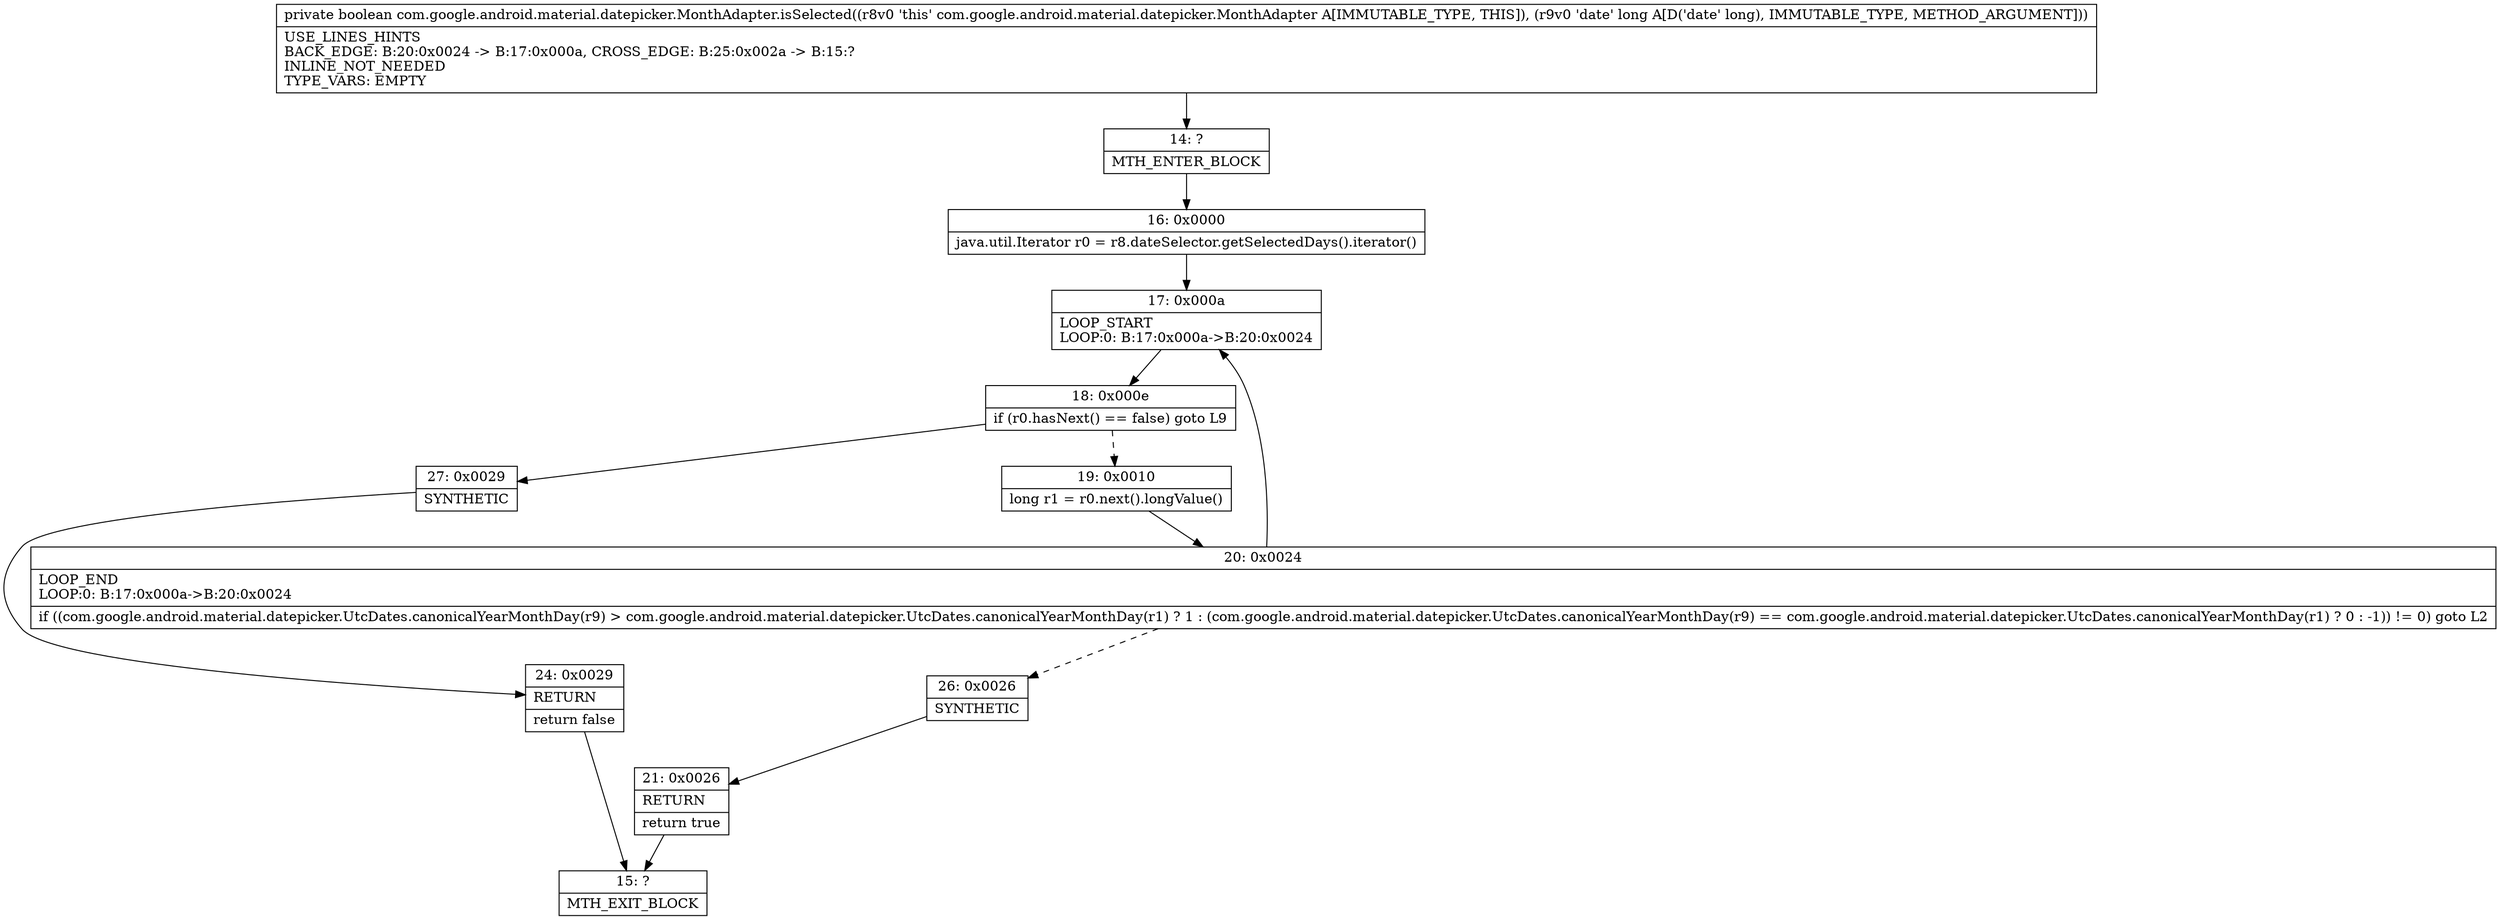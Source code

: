 digraph "CFG forcom.google.android.material.datepicker.MonthAdapter.isSelected(J)Z" {
Node_14 [shape=record,label="{14\:\ ?|MTH_ENTER_BLOCK\l}"];
Node_16 [shape=record,label="{16\:\ 0x0000|java.util.Iterator r0 = r8.dateSelector.getSelectedDays().iterator()\l}"];
Node_17 [shape=record,label="{17\:\ 0x000a|LOOP_START\lLOOP:0: B:17:0x000a\-\>B:20:0x0024\l}"];
Node_18 [shape=record,label="{18\:\ 0x000e|if (r0.hasNext() == false) goto L9\l}"];
Node_19 [shape=record,label="{19\:\ 0x0010|long r1 = r0.next().longValue()\l}"];
Node_20 [shape=record,label="{20\:\ 0x0024|LOOP_END\lLOOP:0: B:17:0x000a\-\>B:20:0x0024\l|if ((com.google.android.material.datepicker.UtcDates.canonicalYearMonthDay(r9) \> com.google.android.material.datepicker.UtcDates.canonicalYearMonthDay(r1) ? 1 : (com.google.android.material.datepicker.UtcDates.canonicalYearMonthDay(r9) == com.google.android.material.datepicker.UtcDates.canonicalYearMonthDay(r1) ? 0 : \-1)) != 0) goto L2\l}"];
Node_26 [shape=record,label="{26\:\ 0x0026|SYNTHETIC\l}"];
Node_21 [shape=record,label="{21\:\ 0x0026|RETURN\l|return true\l}"];
Node_15 [shape=record,label="{15\:\ ?|MTH_EXIT_BLOCK\l}"];
Node_27 [shape=record,label="{27\:\ 0x0029|SYNTHETIC\l}"];
Node_24 [shape=record,label="{24\:\ 0x0029|RETURN\l|return false\l}"];
MethodNode[shape=record,label="{private boolean com.google.android.material.datepicker.MonthAdapter.isSelected((r8v0 'this' com.google.android.material.datepicker.MonthAdapter A[IMMUTABLE_TYPE, THIS]), (r9v0 'date' long A[D('date' long), IMMUTABLE_TYPE, METHOD_ARGUMENT]))  | USE_LINES_HINTS\lBACK_EDGE: B:20:0x0024 \-\> B:17:0x000a, CROSS_EDGE: B:25:0x002a \-\> B:15:?\lINLINE_NOT_NEEDED\lTYPE_VARS: EMPTY\l}"];
MethodNode -> Node_14;Node_14 -> Node_16;
Node_16 -> Node_17;
Node_17 -> Node_18;
Node_18 -> Node_19[style=dashed];
Node_18 -> Node_27;
Node_19 -> Node_20;
Node_20 -> Node_17;
Node_20 -> Node_26[style=dashed];
Node_26 -> Node_21;
Node_21 -> Node_15;
Node_27 -> Node_24;
Node_24 -> Node_15;
}

